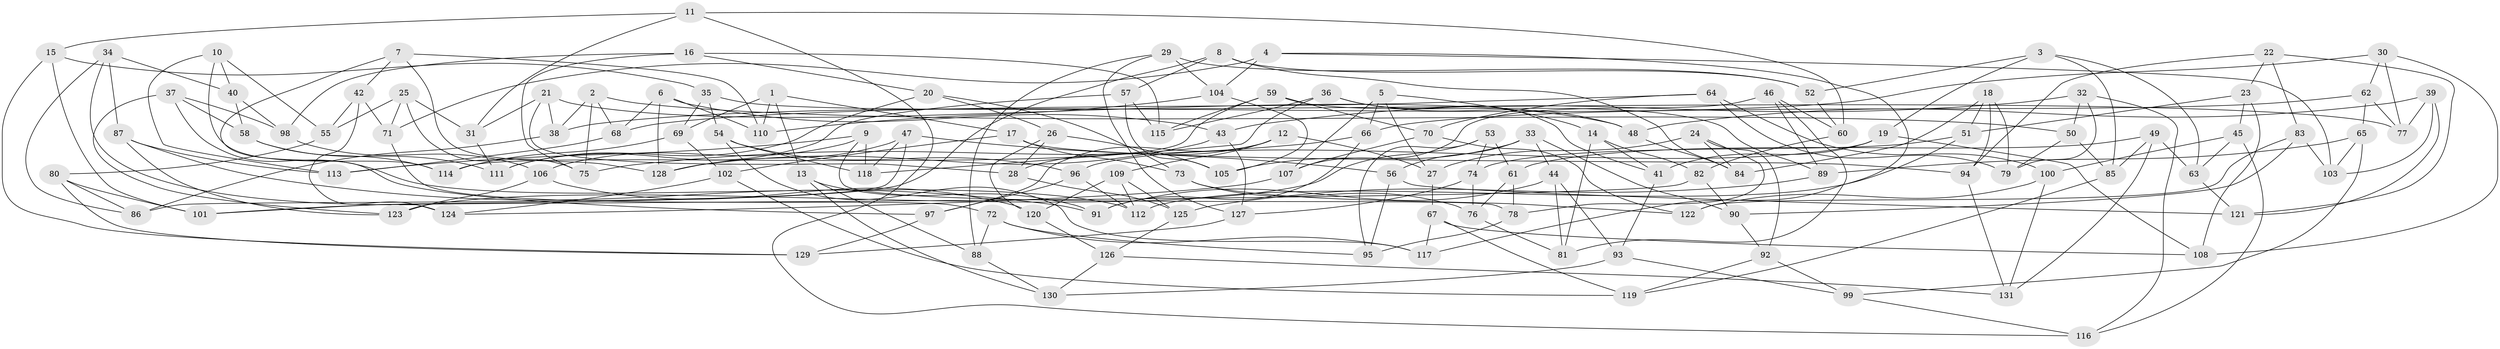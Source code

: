 // Generated by graph-tools (version 1.1) at 2025/16/03/09/25 04:16:43]
// undirected, 131 vertices, 262 edges
graph export_dot {
graph [start="1"]
  node [color=gray90,style=filled];
  1;
  2;
  3;
  4;
  5;
  6;
  7;
  8;
  9;
  10;
  11;
  12;
  13;
  14;
  15;
  16;
  17;
  18;
  19;
  20;
  21;
  22;
  23;
  24;
  25;
  26;
  27;
  28;
  29;
  30;
  31;
  32;
  33;
  34;
  35;
  36;
  37;
  38;
  39;
  40;
  41;
  42;
  43;
  44;
  45;
  46;
  47;
  48;
  49;
  50;
  51;
  52;
  53;
  54;
  55;
  56;
  57;
  58;
  59;
  60;
  61;
  62;
  63;
  64;
  65;
  66;
  67;
  68;
  69;
  70;
  71;
  72;
  73;
  74;
  75;
  76;
  77;
  78;
  79;
  80;
  81;
  82;
  83;
  84;
  85;
  86;
  87;
  88;
  89;
  90;
  91;
  92;
  93;
  94;
  95;
  96;
  97;
  98;
  99;
  100;
  101;
  102;
  103;
  104;
  105;
  106;
  107;
  108;
  109;
  110;
  111;
  112;
  113;
  114;
  115;
  116;
  117;
  118;
  119;
  120;
  121;
  122;
  123;
  124;
  125;
  126;
  127;
  128;
  129;
  130;
  131;
  1 -- 13;
  1 -- 69;
  1 -- 17;
  1 -- 110;
  2 -- 68;
  2 -- 38;
  2 -- 50;
  2 -- 75;
  3 -- 63;
  3 -- 85;
  3 -- 52;
  3 -- 19;
  4 -- 117;
  4 -- 103;
  4 -- 104;
  4 -- 71;
  5 -- 66;
  5 -- 14;
  5 -- 27;
  5 -- 107;
  6 -- 68;
  6 -- 128;
  6 -- 43;
  6 -- 110;
  7 -- 110;
  7 -- 97;
  7 -- 128;
  7 -- 42;
  8 -- 84;
  8 -- 101;
  8 -- 57;
  8 -- 52;
  9 -- 106;
  9 -- 113;
  9 -- 78;
  9 -- 118;
  10 -- 114;
  10 -- 40;
  10 -- 55;
  10 -- 113;
  11 -- 116;
  11 -- 15;
  11 -- 31;
  11 -- 60;
  12 -- 28;
  12 -- 109;
  12 -- 97;
  12 -- 27;
  13 -- 130;
  13 -- 91;
  13 -- 88;
  14 -- 41;
  14 -- 81;
  14 -- 82;
  15 -- 101;
  15 -- 35;
  15 -- 129;
  16 -- 98;
  16 -- 20;
  16 -- 75;
  16 -- 115;
  17 -- 102;
  17 -- 94;
  17 -- 73;
  18 -- 94;
  18 -- 51;
  18 -- 84;
  18 -- 79;
  19 -- 108;
  19 -- 41;
  19 -- 96;
  20 -- 73;
  20 -- 26;
  20 -- 111;
  21 -- 28;
  21 -- 38;
  21 -- 31;
  21 -- 48;
  22 -- 83;
  22 -- 23;
  22 -- 94;
  22 -- 121;
  23 -- 108;
  23 -- 45;
  23 -- 51;
  24 -- 84;
  24 -- 78;
  24 -- 92;
  24 -- 27;
  25 -- 55;
  25 -- 75;
  25 -- 71;
  25 -- 31;
  26 -- 105;
  26 -- 28;
  26 -- 120;
  27 -- 67;
  28 -- 125;
  29 -- 52;
  29 -- 88;
  29 -- 104;
  29 -- 127;
  30 -- 62;
  30 -- 108;
  30 -- 38;
  30 -- 77;
  31 -- 111;
  32 -- 50;
  32 -- 43;
  32 -- 116;
  32 -- 79;
  33 -- 90;
  33 -- 105;
  33 -- 44;
  33 -- 56;
  34 -- 87;
  34 -- 40;
  34 -- 124;
  34 -- 86;
  35 -- 77;
  35 -- 54;
  35 -- 69;
  36 -- 118;
  36 -- 115;
  36 -- 48;
  36 -- 41;
  37 -- 58;
  37 -- 98;
  37 -- 112;
  37 -- 123;
  38 -- 86;
  39 -- 48;
  39 -- 103;
  39 -- 121;
  39 -- 77;
  40 -- 58;
  40 -- 98;
  41 -- 93;
  42 -- 124;
  42 -- 55;
  42 -- 71;
  43 -- 127;
  43 -- 128;
  44 -- 91;
  44 -- 81;
  44 -- 93;
  45 -- 100;
  45 -- 116;
  45 -- 63;
  46 -- 89;
  46 -- 107;
  46 -- 60;
  46 -- 81;
  47 -- 128;
  47 -- 56;
  47 -- 86;
  47 -- 118;
  48 -- 84;
  49 -- 131;
  49 -- 61;
  49 -- 85;
  49 -- 63;
  50 -- 79;
  50 -- 85;
  51 -- 112;
  51 -- 74;
  52 -- 60;
  53 -- 95;
  53 -- 123;
  53 -- 74;
  53 -- 61;
  54 -- 118;
  54 -- 117;
  54 -- 96;
  55 -- 80;
  56 -- 95;
  56 -- 121;
  57 -- 105;
  57 -- 111;
  57 -- 115;
  58 -- 114;
  58 -- 111;
  59 -- 114;
  59 -- 115;
  59 -- 89;
  59 -- 70;
  60 -- 82;
  61 -- 78;
  61 -- 76;
  62 -- 65;
  62 -- 77;
  62 -- 66;
  63 -- 121;
  64 -- 100;
  64 -- 79;
  64 -- 70;
  64 -- 68;
  65 -- 103;
  65 -- 89;
  65 -- 99;
  66 -- 91;
  66 -- 75;
  67 -- 108;
  67 -- 117;
  67 -- 119;
  68 -- 113;
  69 -- 102;
  69 -- 114;
  70 -- 107;
  70 -- 122;
  71 -- 72;
  72 -- 95;
  72 -- 117;
  72 -- 88;
  73 -- 76;
  73 -- 122;
  74 -- 76;
  74 -- 127;
  76 -- 81;
  78 -- 95;
  80 -- 101;
  80 -- 86;
  80 -- 129;
  82 -- 90;
  82 -- 101;
  83 -- 103;
  83 -- 90;
  83 -- 122;
  85 -- 119;
  87 -- 123;
  87 -- 91;
  87 -- 113;
  88 -- 130;
  89 -- 125;
  90 -- 92;
  92 -- 119;
  92 -- 99;
  93 -- 99;
  93 -- 130;
  94 -- 131;
  96 -- 112;
  96 -- 97;
  97 -- 129;
  98 -- 106;
  99 -- 116;
  100 -- 122;
  100 -- 131;
  102 -- 119;
  102 -- 124;
  104 -- 105;
  104 -- 110;
  106 -- 123;
  106 -- 120;
  107 -- 124;
  109 -- 125;
  109 -- 120;
  109 -- 112;
  120 -- 126;
  125 -- 126;
  126 -- 130;
  126 -- 131;
  127 -- 129;
}
